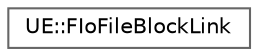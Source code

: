 digraph "Graphical Class Hierarchy"
{
 // INTERACTIVE_SVG=YES
 // LATEX_PDF_SIZE
  bgcolor="transparent";
  edge [fontname=Helvetica,fontsize=10,labelfontname=Helvetica,labelfontsize=10];
  node [fontname=Helvetica,fontsize=10,shape=box,height=0.2,width=0.4];
  rankdir="LR";
  Node0 [id="Node000000",label="UE::FIoFileBlockLink",height=0.2,width=0.4,color="grey40", fillcolor="white", style="filled",URL="$d7/d59/structUE_1_1FIoFileBlockLink.html",tooltip=" "];
}
